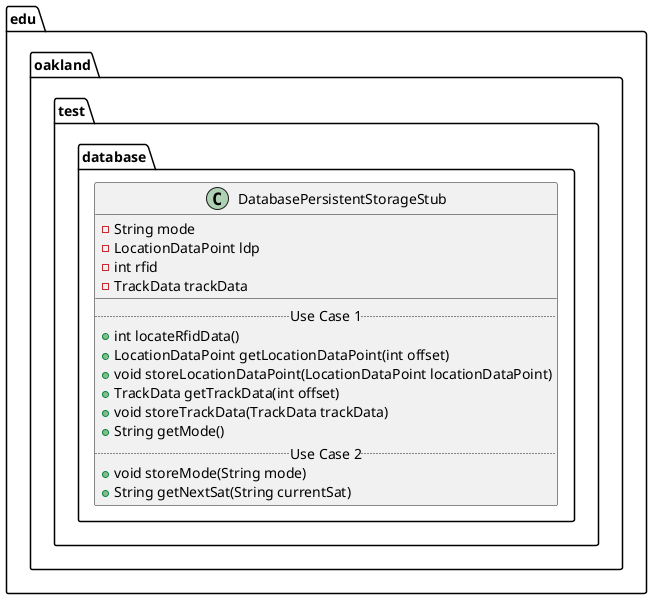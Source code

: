@startuml DatabasePersistentStorageStub

package edu.oakland.test.database {
    class DatabasePersistentStorageStub {
        - String mode
        - LocationDataPoint ldp
        - int rfid
        - TrackData trackData
        __
        .. Use Case 1 ..
        + int locateRfidData()
        + LocationDataPoint getLocationDataPoint(int offset)
        + void storeLocationDataPoint(LocationDataPoint locationDataPoint)
        + TrackData getTrackData(int offset)
        + void storeTrackData(TrackData trackData)
        + String getMode()
        .. Use Case 2 ..
        + void storeMode(String mode)
        + String getNextSat(String currentSat)
    }
}

@enduml